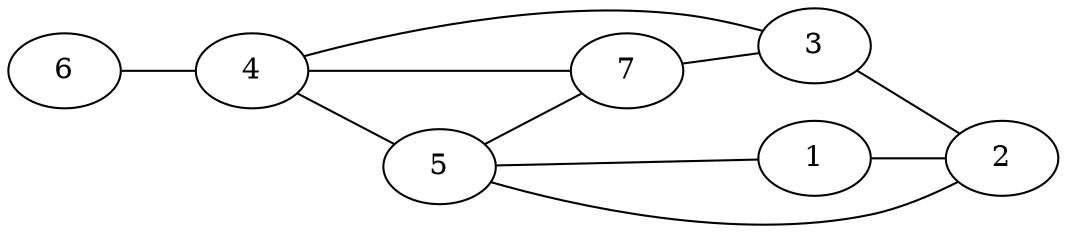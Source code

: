 graph G {
    rankdir="LR"
    6 -- 4;
    4 -- 5;
    4 -- 7;
    4 -- 3;
    5 -- 7;
    5 -- 1;
    5 -- 2;
    7 -- 3;
    1 -- 2;
    3 -- 2;
}
